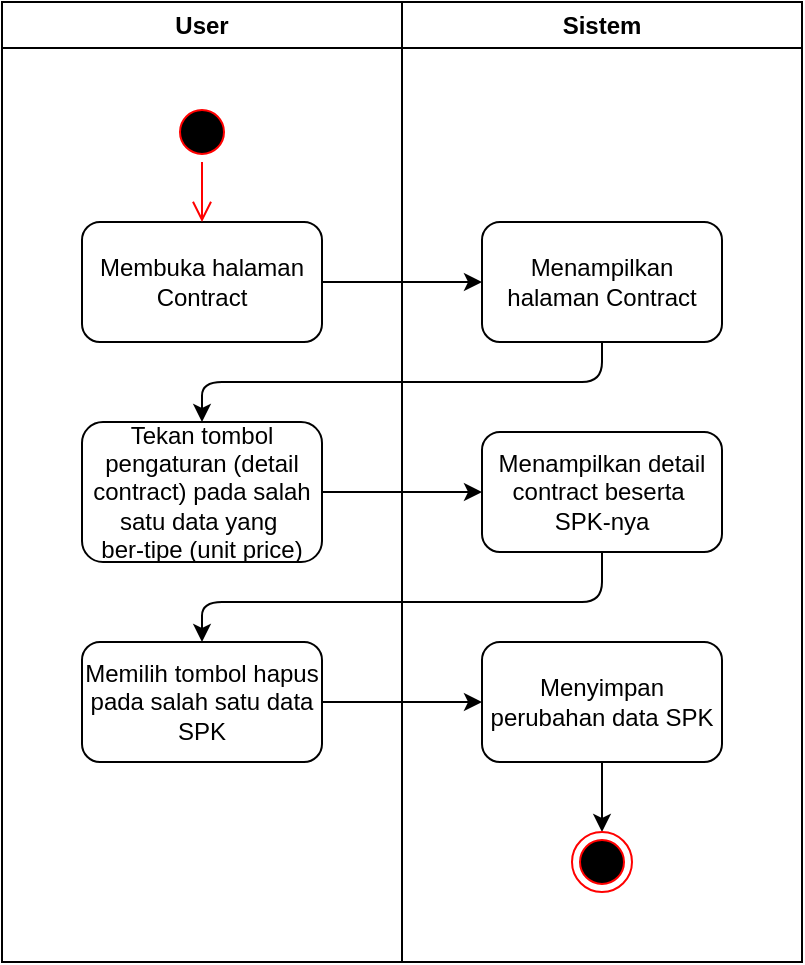 <mxfile>
    <diagram id="_zh6p2bbxvRrBKIg62Tq" name="Page-1">
        <mxGraphModel dx="1280" dy="683" grid="1" gridSize="10" guides="1" tooltips="1" connect="1" arrows="1" fold="1" page="1" pageScale="1" pageWidth="850" pageHeight="1100" math="0" shadow="0">
            <root>
                <mxCell id="0"/>
                <mxCell id="1" parent="0"/>
                <mxCell id="2" value="User" style="swimlane;whiteSpace=wrap;html=1;" vertex="1" parent="1">
                    <mxGeometry x="120" y="120" width="200" height="480" as="geometry"/>
                </mxCell>
                <mxCell id="3" value="" style="ellipse;html=1;shape=startState;fillColor=#000000;strokeColor=#ff0000;" vertex="1" parent="2">
                    <mxGeometry x="85" y="50" width="30" height="30" as="geometry"/>
                </mxCell>
                <mxCell id="4" value="Membuka halaman Contract" style="rounded=1;whiteSpace=wrap;html=1;" vertex="1" parent="2">
                    <mxGeometry x="40" y="110" width="120" height="60" as="geometry"/>
                </mxCell>
                <mxCell id="5" value="" style="edgeStyle=orthogonalEdgeStyle;html=1;verticalAlign=bottom;endArrow=open;endSize=8;strokeColor=#ff0000;entryX=0.5;entryY=0;entryDx=0;entryDy=0;" edge="1" parent="2" source="3" target="4">
                    <mxGeometry relative="1" as="geometry">
                        <mxPoint x="100" y="110" as="targetPoint"/>
                    </mxGeometry>
                </mxCell>
                <mxCell id="6" value="Tekan tombol pengaturan (detail contract) pada salah satu data yang&amp;nbsp;&lt;div&gt;ber-tipe (unit price)&lt;/div&gt;" style="rounded=1;whiteSpace=wrap;html=1;" vertex="1" parent="2">
                    <mxGeometry x="40" y="210" width="120" height="70" as="geometry"/>
                </mxCell>
                <mxCell id="7" value="Memilih tombol hapus pada salah satu data SPK" style="rounded=1;whiteSpace=wrap;html=1;" vertex="1" parent="2">
                    <mxGeometry x="40" y="320" width="120" height="60" as="geometry"/>
                </mxCell>
                <mxCell id="9" value="Sistem" style="swimlane;whiteSpace=wrap;html=1;" vertex="1" parent="1">
                    <mxGeometry x="320" y="120" width="200" height="480" as="geometry"/>
                </mxCell>
                <mxCell id="10" value="Menampilkan halaman Contract" style="rounded=1;whiteSpace=wrap;html=1;" vertex="1" parent="9">
                    <mxGeometry x="40" y="110" width="120" height="60" as="geometry"/>
                </mxCell>
                <mxCell id="11" value="Menampilkan detail contract beserta&amp;nbsp;&lt;div&gt;SPK-nya&lt;/div&gt;" style="rounded=1;whiteSpace=wrap;html=1;" vertex="1" parent="9">
                    <mxGeometry x="40" y="215" width="120" height="60" as="geometry"/>
                </mxCell>
                <mxCell id="12" value="Menyimpan perubahan data SPK" style="rounded=1;whiteSpace=wrap;html=1;" vertex="1" parent="9">
                    <mxGeometry x="40" y="320" width="120" height="60" as="geometry"/>
                </mxCell>
                <mxCell id="16" value="" style="edgeStyle=none;html=1;exitX=0.5;exitY=1;exitDx=0;exitDy=0;entryX=0.5;entryY=0;entryDx=0;entryDy=0;" edge="1" parent="9" source="12" target="19">
                    <mxGeometry relative="1" as="geometry">
                        <mxPoint x="99.8" y="390" as="sourcePoint"/>
                        <mxPoint x="99.8" y="420" as="targetPoint"/>
                    </mxGeometry>
                </mxCell>
                <mxCell id="19" value="" style="ellipse;html=1;shape=endState;fillColor=#000000;strokeColor=#ff0000;" vertex="1" parent="9">
                    <mxGeometry x="85" y="415" width="30" height="30" as="geometry"/>
                </mxCell>
                <mxCell id="20" value="" style="edgeStyle=none;html=1;" edge="1" parent="1" source="4" target="10">
                    <mxGeometry relative="1" as="geometry"/>
                </mxCell>
                <mxCell id="21" value="" style="edgeStyle=none;html=1;entryX=0.5;entryY=0;entryDx=0;entryDy=0;exitX=0.5;exitY=1;exitDx=0;exitDy=0;" edge="1" parent="1" source="10" target="6">
                    <mxGeometry relative="1" as="geometry">
                        <Array as="points">
                            <mxPoint x="420" y="310"/>
                            <mxPoint x="220" y="310"/>
                        </Array>
                    </mxGeometry>
                </mxCell>
                <mxCell id="22" value="" style="edgeStyle=none;html=1;" edge="1" parent="1" source="6" target="11">
                    <mxGeometry relative="1" as="geometry"/>
                </mxCell>
                <mxCell id="23" value="" style="edgeStyle=none;html=1;entryX=0.5;entryY=0;entryDx=0;entryDy=0;exitX=0.5;exitY=1;exitDx=0;exitDy=0;" edge="1" parent="1" source="11" target="7">
                    <mxGeometry relative="1" as="geometry">
                        <Array as="points">
                            <mxPoint x="420" y="420"/>
                            <mxPoint x="220" y="420"/>
                        </Array>
                    </mxGeometry>
                </mxCell>
                <mxCell id="24" value="" style="edgeStyle=none;html=1;" edge="1" parent="1" source="7" target="12">
                    <mxGeometry relative="1" as="geometry"/>
                </mxCell>
            </root>
        </mxGraphModel>
    </diagram>
</mxfile>